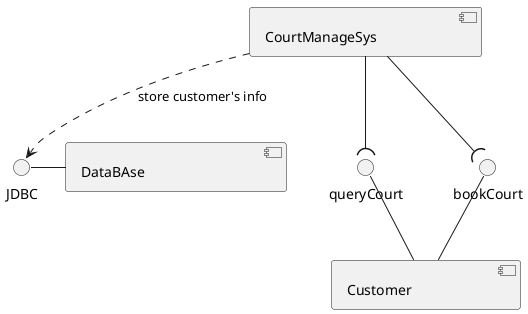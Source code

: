 @startuml courtBookingSys
component CourtManageSys [
  CourtManageSys                      
]                                
                                 
component Customer [             
  Customer                       
]                                
                                 
() queryCourt as qC              
interface bookCourt as bC        
                                 
CourtManageSys --( qC                    
qC -- Customer                            
CourtManageSys --( bC                     
bC -- Customer                            
                                          
component DataBase [                      
  DataBAse                                
]                                         
                                          
interface JDBC                            
DataBase -left-JDBC                       
CourtManageSys ..> JDBC : store customer's info
                                          
@enduml                                   